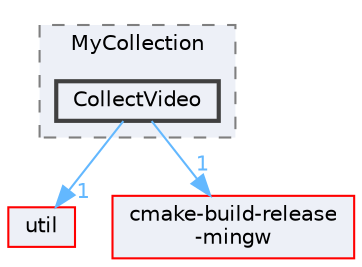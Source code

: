 digraph "CollectVideo"
{
 // LATEX_PDF_SIZE
  bgcolor="transparent";
  edge [fontname=Helvetica,fontsize=10,labelfontname=Helvetica,labelfontsize=10];
  node [fontname=Helvetica,fontsize=10,shape=box,height=0.2,width=0.4];
  compound=true
  subgraph clusterdir_87eb179773b3d8c39433553c95fc0b36 {
    graph [ bgcolor="#edf0f7", pencolor="grey50", label="MyCollection", fontname=Helvetica,fontsize=10 style="filled,dashed", URL="dir_87eb179773b3d8c39433553c95fc0b36.html",tooltip=""]
  dir_236c24ec689f2b1dea974a7b8db6a20a [label="CollectVideo", fillcolor="#edf0f7", color="grey25", style="filled,bold", URL="dir_236c24ec689f2b1dea974a7b8db6a20a.html",tooltip=""];
  }
  dir_23ec12649285f9fabf3a6b7380226c28 [label="util", fillcolor="#edf0f7", color="red", style="filled", URL="dir_23ec12649285f9fabf3a6b7380226c28.html",tooltip=""];
  dir_d3305b01cebad1f13f311f52d3f850d2 [label="cmake-build-release\l-mingw", fillcolor="#edf0f7", color="red", style="filled", URL="dir_d3305b01cebad1f13f311f52d3f850d2.html",tooltip=""];
  dir_236c24ec689f2b1dea974a7b8db6a20a->dir_23ec12649285f9fabf3a6b7380226c28 [headlabel="1", labeldistance=1.5 headhref="dir_000054_000341.html" href="dir_000054_000341.html" color="steelblue1" fontcolor="steelblue1"];
  dir_236c24ec689f2b1dea974a7b8db6a20a->dir_d3305b01cebad1f13f311f52d3f850d2 [headlabel="1", labeldistance=1.5 headhref="dir_000054_000050.html" href="dir_000054_000050.html" color="steelblue1" fontcolor="steelblue1"];
}
